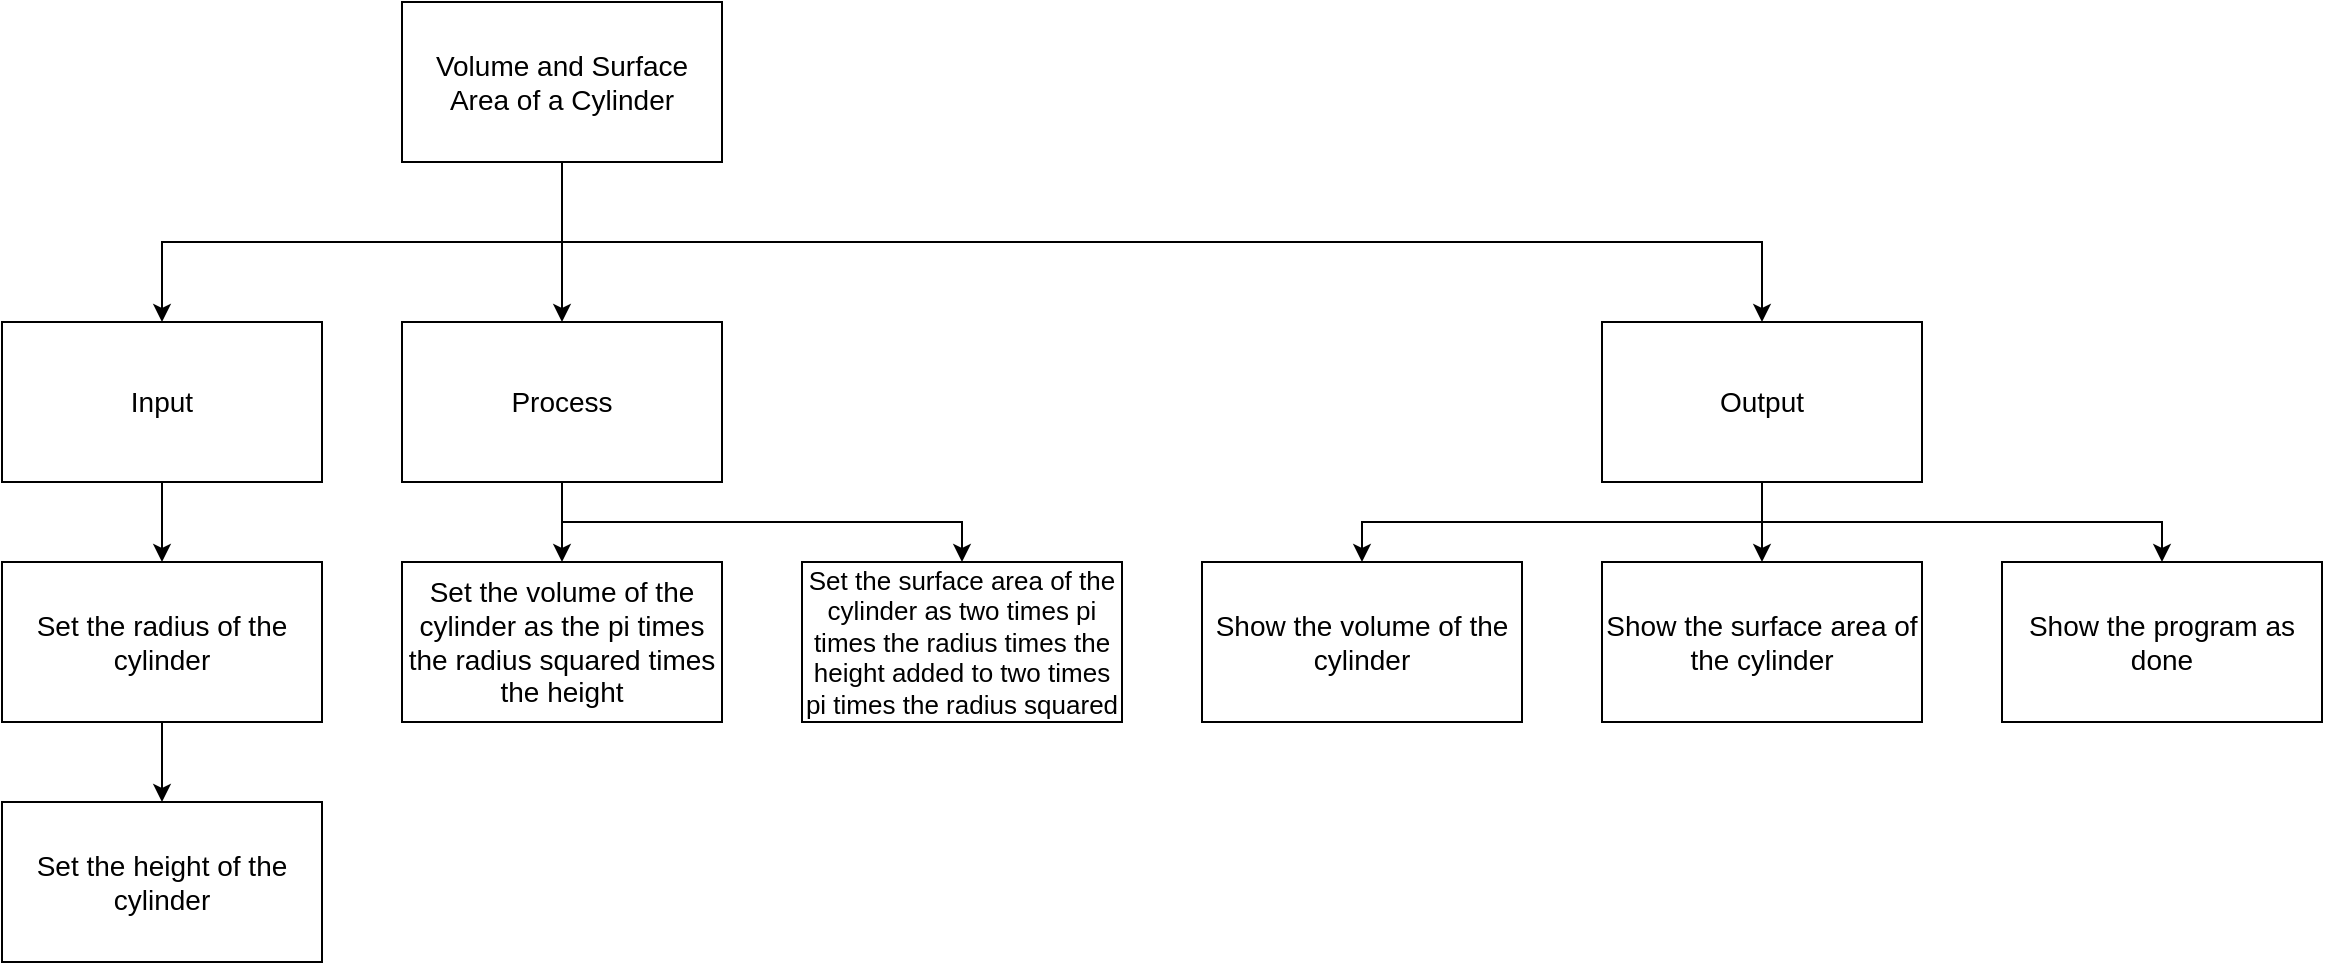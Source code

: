 <mxfile>
    <diagram id="A_tYOe9iZ1WcpGx81PBD" name="Page-1">
        <mxGraphModel dx="1069" dy="435" grid="1" gridSize="10" guides="1" tooltips="1" connect="1" arrows="1" fold="1" page="1" pageScale="1" pageWidth="827" pageHeight="1169" math="0" shadow="0">
            <root>
                <mxCell id="0"/>
                <mxCell id="1" parent="0"/>
                <mxCell id="7" style="edgeStyle=none;html=1;fontSize=14;" parent="1" source="2" target="4" edge="1">
                    <mxGeometry relative="1" as="geometry"/>
                </mxCell>
                <mxCell id="8" style="edgeStyle=orthogonalEdgeStyle;html=1;entryX=0.5;entryY=0;entryDx=0;entryDy=0;fontSize=14;rounded=0;" parent="1" source="2" target="5" edge="1">
                    <mxGeometry relative="1" as="geometry">
                        <Array as="points">
                            <mxPoint x="280" y="120"/>
                            <mxPoint x="80" y="120"/>
                        </Array>
                    </mxGeometry>
                </mxCell>
                <mxCell id="9" style="edgeStyle=orthogonalEdgeStyle;rounded=0;html=1;fontSize=14;entryX=0.5;entryY=0;entryDx=0;entryDy=0;" parent="1" source="2" target="6" edge="1">
                    <mxGeometry relative="1" as="geometry">
                        <Array as="points">
                            <mxPoint x="280" y="120"/>
                            <mxPoint x="880" y="120"/>
                        </Array>
                    </mxGeometry>
                </mxCell>
                <mxCell id="2" value="Volume and Surface Area of a Cylinder" style="rounded=0;whiteSpace=wrap;html=1;fontSize=14;" parent="1" vertex="1">
                    <mxGeometry x="200" width="160" height="80" as="geometry"/>
                </mxCell>
                <mxCell id="15" style="edgeStyle=orthogonalEdgeStyle;rounded=0;html=1;entryX=0.5;entryY=0;entryDx=0;entryDy=0;fontSize=14;" parent="1" source="4" edge="1">
                    <mxGeometry relative="1" as="geometry">
                        <mxPoint x="280" y="280" as="targetPoint"/>
                    </mxGeometry>
                </mxCell>
                <mxCell id="23" style="edgeStyle=orthogonalEdgeStyle;rounded=0;html=1;entryX=0.5;entryY=0;entryDx=0;entryDy=0;jumpStyle=none;exitX=0.5;exitY=1;exitDx=0;exitDy=0;" parent="1" source="4" target="22" edge="1">
                    <mxGeometry relative="1" as="geometry"/>
                </mxCell>
                <mxCell id="4" value="Process" style="rounded=0;whiteSpace=wrap;html=1;fontSize=14;" parent="1" vertex="1">
                    <mxGeometry x="200" y="160" width="160" height="80" as="geometry"/>
                </mxCell>
                <mxCell id="11" style="edgeStyle=orthogonalEdgeStyle;rounded=0;html=1;entryX=0.5;entryY=0;entryDx=0;entryDy=0;fontSize=14;" parent="1" source="5" target="10" edge="1">
                    <mxGeometry relative="1" as="geometry"/>
                </mxCell>
                <mxCell id="5" value="Input" style="rounded=0;whiteSpace=wrap;html=1;fontSize=14;" parent="1" vertex="1">
                    <mxGeometry y="160" width="160" height="80" as="geometry"/>
                </mxCell>
                <mxCell id="19" style="edgeStyle=orthogonalEdgeStyle;rounded=0;html=1;entryX=0.5;entryY=0;entryDx=0;entryDy=0;fontSize=14;" parent="1" source="6" target="17" edge="1">
                    <mxGeometry relative="1" as="geometry"/>
                </mxCell>
                <mxCell id="29" style="edgeStyle=none;rounded=0;html=1;entryX=0.5;entryY=0;entryDx=0;entryDy=0;fontSize=13;" parent="1" source="6" target="28" edge="1">
                    <mxGeometry relative="1" as="geometry">
                        <Array as="points">
                            <mxPoint x="880" y="260"/>
                            <mxPoint x="680" y="260"/>
                        </Array>
                    </mxGeometry>
                </mxCell>
                <mxCell id="6" value="Output" style="rounded=0;whiteSpace=wrap;html=1;fontSize=14;" parent="1" vertex="1">
                    <mxGeometry x="800" y="160" width="160" height="80" as="geometry"/>
                </mxCell>
                <mxCell id="25" style="edgeStyle=none;html=1;entryX=0.5;entryY=0;entryDx=0;entryDy=0;" parent="1" source="10" target="24" edge="1">
                    <mxGeometry relative="1" as="geometry"/>
                </mxCell>
                <mxCell id="10" value="Set the radius of the cylinder" style="rounded=0;whiteSpace=wrap;html=1;fontSize=14;" parent="1" vertex="1">
                    <mxGeometry y="280" width="160" height="80" as="geometry"/>
                </mxCell>
                <mxCell id="20" style="edgeStyle=orthogonalEdgeStyle;rounded=0;html=1;entryX=0.5;entryY=0;entryDx=0;entryDy=0;fontSize=14;exitX=0.5;exitY=1;exitDx=0;exitDy=0;" parent="1" source="6" target="21" edge="1">
                    <mxGeometry relative="1" as="geometry">
                        <mxPoint x="880" y="400" as="targetPoint"/>
                    </mxGeometry>
                </mxCell>
                <mxCell id="17" value="Show the surface area of the cylinder" style="rounded=0;whiteSpace=wrap;html=1;fontSize=14;" parent="1" vertex="1">
                    <mxGeometry x="800" y="280" width="160" height="80" as="geometry"/>
                </mxCell>
                <mxCell id="21" value="Show the program as done" style="rounded=0;whiteSpace=wrap;html=1;fontSize=14;" parent="1" vertex="1">
                    <mxGeometry x="1000" y="280" width="160" height="80" as="geometry"/>
                </mxCell>
                <mxCell id="22" value="&lt;font style=&quot;font-size: 13px&quot;&gt;Set the surface area of the cylinder as two times pi times the radius times the height added to two times pi times the radius squared&lt;/font&gt;" style="rounded=0;whiteSpace=wrap;html=1;fontSize=13;" parent="1" vertex="1">
                    <mxGeometry x="400" y="280" width="160" height="80" as="geometry"/>
                </mxCell>
                <mxCell id="24" value="Set the height of the cylinder" style="rounded=0;whiteSpace=wrap;html=1;fontSize=14;" parent="1" vertex="1">
                    <mxGeometry y="400" width="160" height="80" as="geometry"/>
                </mxCell>
                <mxCell id="26" value="Set the volume of the cylinder as the pi times the radius squared times the height" style="rounded=0;whiteSpace=wrap;html=1;fontSize=14;" parent="1" vertex="1">
                    <mxGeometry x="200" y="280" width="160" height="80" as="geometry"/>
                </mxCell>
                <mxCell id="28" value="Show the volume of the cylinder" style="rounded=0;whiteSpace=wrap;html=1;fontSize=14;" parent="1" vertex="1">
                    <mxGeometry x="600" y="280" width="160" height="80" as="geometry"/>
                </mxCell>
            </root>
        </mxGraphModel>
    </diagram>
</mxfile>